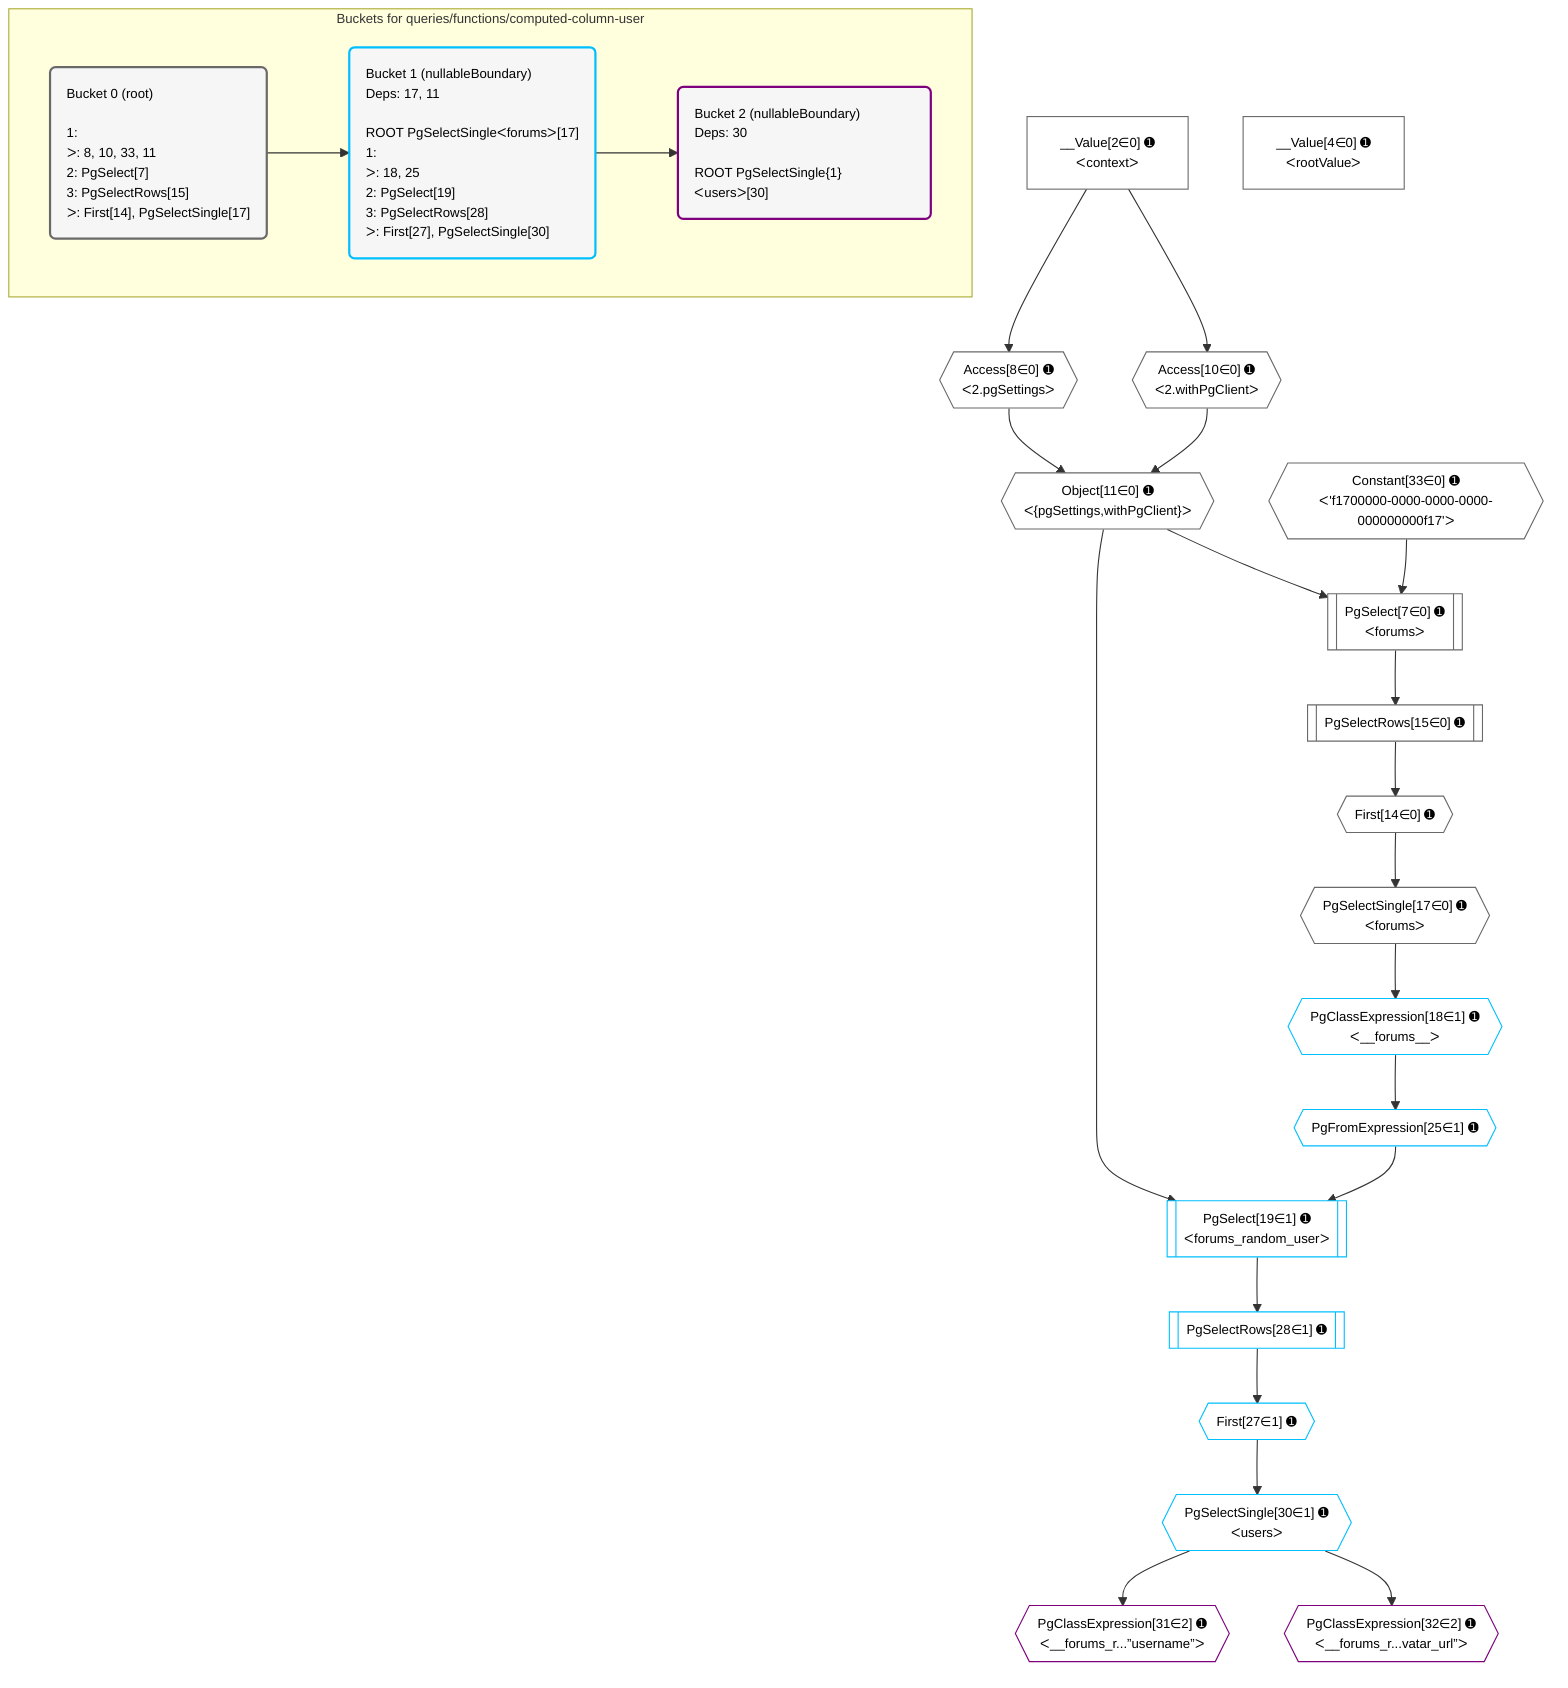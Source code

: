 %%{init: {'themeVariables': { 'fontSize': '12px'}}}%%
graph TD
    classDef path fill:#eee,stroke:#000,color:#000
    classDef plan fill:#fff,stroke-width:1px,color:#000
    classDef itemplan fill:#fff,stroke-width:2px,color:#000
    classDef unbatchedplan fill:#dff,stroke-width:1px,color:#000
    classDef sideeffectplan fill:#fcc,stroke-width:2px,color:#000
    classDef bucket fill:#f6f6f6,color:#000,stroke-width:2px,text-align:left

    subgraph "Buckets for queries/functions/computed-column-user"
    Bucket0("Bucket 0 (root)<br /><br />1: <br />ᐳ: 8, 10, 33, 11<br />2: PgSelect[7]<br />3: PgSelectRows[15]<br />ᐳ: First[14], PgSelectSingle[17]"):::bucket
    Bucket1("Bucket 1 (nullableBoundary)<br />Deps: 17, 11<br /><br />ROOT PgSelectSingleᐸforumsᐳ[17]<br />1: <br />ᐳ: 18, 25<br />2: PgSelect[19]<br />3: PgSelectRows[28]<br />ᐳ: First[27], PgSelectSingle[30]"):::bucket
    Bucket2("Bucket 2 (nullableBoundary)<br />Deps: 30<br /><br />ROOT PgSelectSingle{1}ᐸusersᐳ[30]"):::bucket
    end
    Bucket0 --> Bucket1
    Bucket1 --> Bucket2

    %% plan dependencies
    PgSelect7[["PgSelect[7∈0] ➊<br />ᐸforumsᐳ"]]:::plan
    Object11{{"Object[11∈0] ➊<br />ᐸ{pgSettings,withPgClient}ᐳ"}}:::plan
    Constant33{{"Constant[33∈0] ➊<br />ᐸ'f1700000-0000-0000-0000-000000000f17'ᐳ"}}:::plan
    Object11 & Constant33 --> PgSelect7
    Access8{{"Access[8∈0] ➊<br />ᐸ2.pgSettingsᐳ"}}:::plan
    Access10{{"Access[10∈0] ➊<br />ᐸ2.withPgClientᐳ"}}:::plan
    Access8 & Access10 --> Object11
    __Value2["__Value[2∈0] ➊<br />ᐸcontextᐳ"]:::plan
    __Value2 --> Access8
    __Value2 --> Access10
    First14{{"First[14∈0] ➊"}}:::plan
    PgSelectRows15[["PgSelectRows[15∈0] ➊"]]:::plan
    PgSelectRows15 --> First14
    PgSelect7 --> PgSelectRows15
    PgSelectSingle17{{"PgSelectSingle[17∈0] ➊<br />ᐸforumsᐳ"}}:::plan
    First14 --> PgSelectSingle17
    __Value4["__Value[4∈0] ➊<br />ᐸrootValueᐳ"]:::plan
    PgSelect19[["PgSelect[19∈1] ➊<br />ᐸforums_random_userᐳ"]]:::plan
    PgFromExpression25{{"PgFromExpression[25∈1] ➊"}}:::plan
    Object11 & PgFromExpression25 --> PgSelect19
    PgClassExpression18{{"PgClassExpression[18∈1] ➊<br />ᐸ__forums__ᐳ"}}:::plan
    PgSelectSingle17 --> PgClassExpression18
    PgClassExpression18 --> PgFromExpression25
    First27{{"First[27∈1] ➊"}}:::plan
    PgSelectRows28[["PgSelectRows[28∈1] ➊"]]:::plan
    PgSelectRows28 --> First27
    PgSelect19 --> PgSelectRows28
    PgSelectSingle30{{"PgSelectSingle[30∈1] ➊<br />ᐸusersᐳ"}}:::plan
    First27 --> PgSelectSingle30
    PgClassExpression31{{"PgClassExpression[31∈2] ➊<br />ᐸ__forums_r...”username”ᐳ"}}:::plan
    PgSelectSingle30 --> PgClassExpression31
    PgClassExpression32{{"PgClassExpression[32∈2] ➊<br />ᐸ__forums_r...vatar_url”ᐳ"}}:::plan
    PgSelectSingle30 --> PgClassExpression32

    %% define steps
    classDef bucket0 stroke:#696969
    class Bucket0,__Value2,__Value4,PgSelect7,Access8,Access10,Object11,First14,PgSelectRows15,PgSelectSingle17,Constant33 bucket0
    classDef bucket1 stroke:#00bfff
    class Bucket1,PgClassExpression18,PgSelect19,PgFromExpression25,First27,PgSelectRows28,PgSelectSingle30 bucket1
    classDef bucket2 stroke:#7f007f
    class Bucket2,PgClassExpression31,PgClassExpression32 bucket2